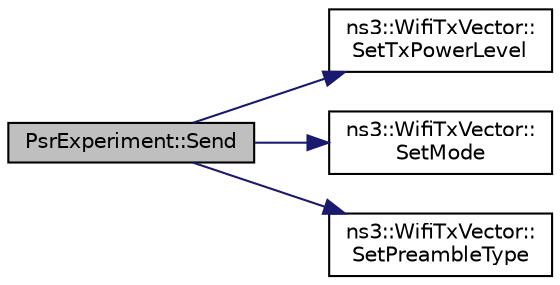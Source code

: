 digraph "PsrExperiment::Send"
{
  edge [fontname="Helvetica",fontsize="10",labelfontname="Helvetica",labelfontsize="10"];
  node [fontname="Helvetica",fontsize="10",shape=record];
  rankdir="LR";
  Node1 [label="PsrExperiment::Send",height=0.2,width=0.4,color="black", fillcolor="grey75", style="filled", fontcolor="black"];
  Node1 -> Node2 [color="midnightblue",fontsize="10",style="solid"];
  Node2 [label="ns3::WifiTxVector::\lSetTxPowerLevel",height=0.2,width=0.4,color="black", fillcolor="white", style="filled",URL="$d0/d58/classns3_1_1WifiTxVector.html#a25743cd89a5cb95ec22a9e584fa044f3"];
  Node1 -> Node3 [color="midnightblue",fontsize="10",style="solid"];
  Node3 [label="ns3::WifiTxVector::\lSetMode",height=0.2,width=0.4,color="black", fillcolor="white", style="filled",URL="$d0/d58/classns3_1_1WifiTxVector.html#af39f17fec348c22f8c963bcb6bb5fc53"];
  Node1 -> Node4 [color="midnightblue",fontsize="10",style="solid"];
  Node4 [label="ns3::WifiTxVector::\lSetPreambleType",height=0.2,width=0.4,color="black", fillcolor="white", style="filled",URL="$d0/d58/classns3_1_1WifiTxVector.html#afa5117513e1a7bfa717c3d7556192525"];
}

